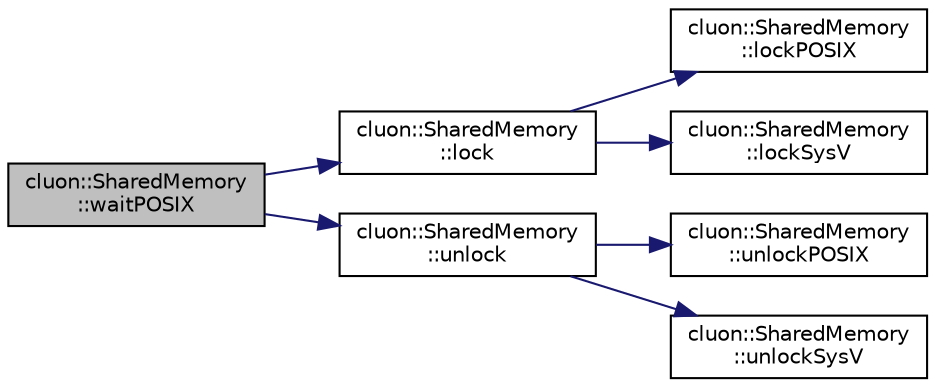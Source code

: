 digraph "cluon::SharedMemory::waitPOSIX"
{
 // LATEX_PDF_SIZE
  edge [fontname="Helvetica",fontsize="10",labelfontname="Helvetica",labelfontsize="10"];
  node [fontname="Helvetica",fontsize="10",shape=record];
  rankdir="LR";
  Node1 [label="cluon::SharedMemory\l::waitPOSIX",height=0.2,width=0.4,color="black", fillcolor="grey75", style="filled", fontcolor="black",tooltip=" "];
  Node1 -> Node2 [color="midnightblue",fontsize="10",style="solid",fontname="Helvetica"];
  Node2 [label="cluon::SharedMemory\l::lock",height=0.2,width=0.4,color="black", fillcolor="white", style="filled",URL="$classcluon_1_1SharedMemory.html#a8fa52d4fc6d7e15c15c9fae901baf954",tooltip=" "];
  Node2 -> Node3 [color="midnightblue",fontsize="10",style="solid",fontname="Helvetica"];
  Node3 [label="cluon::SharedMemory\l::lockPOSIX",height=0.2,width=0.4,color="black", fillcolor="white", style="filled",URL="$classcluon_1_1SharedMemory.html#aa892756d72243b253e838bd342224174",tooltip=" "];
  Node2 -> Node4 [color="midnightblue",fontsize="10",style="solid",fontname="Helvetica"];
  Node4 [label="cluon::SharedMemory\l::lockSysV",height=0.2,width=0.4,color="black", fillcolor="white", style="filled",URL="$classcluon_1_1SharedMemory.html#ab8cf2bc80cec392829bf1b291796b0b2",tooltip=" "];
  Node1 -> Node5 [color="midnightblue",fontsize="10",style="solid",fontname="Helvetica"];
  Node5 [label="cluon::SharedMemory\l::unlock",height=0.2,width=0.4,color="black", fillcolor="white", style="filled",URL="$classcluon_1_1SharedMemory.html#aed5f830386d9270f48c34d62abfc7f32",tooltip=" "];
  Node5 -> Node6 [color="midnightblue",fontsize="10",style="solid",fontname="Helvetica"];
  Node6 [label="cluon::SharedMemory\l::unlockPOSIX",height=0.2,width=0.4,color="black", fillcolor="white", style="filled",URL="$classcluon_1_1SharedMemory.html#a635c0d044c9fca9ceb56a620190390d1",tooltip=" "];
  Node5 -> Node7 [color="midnightblue",fontsize="10",style="solid",fontname="Helvetica"];
  Node7 [label="cluon::SharedMemory\l::unlockSysV",height=0.2,width=0.4,color="black", fillcolor="white", style="filled",URL="$classcluon_1_1SharedMemory.html#a39c6f535237ee2b956af2048940b020f",tooltip=" "];
}
